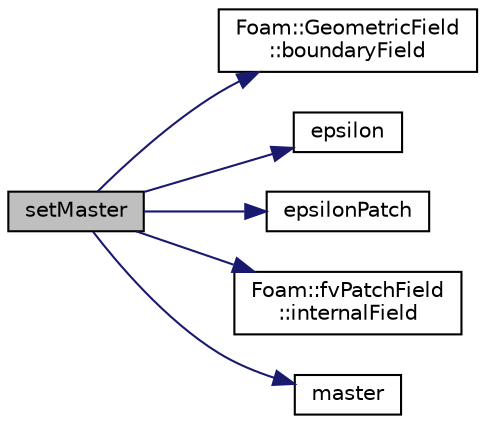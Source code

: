 digraph "setMaster"
{
  bgcolor="transparent";
  edge [fontname="Helvetica",fontsize="10",labelfontname="Helvetica",labelfontsize="10"];
  node [fontname="Helvetica",fontsize="10",shape=record];
  rankdir="LR";
  Node1 [label="setMaster",height=0.2,width=0.4,color="black", fillcolor="grey75", style="filled" fontcolor="black"];
  Node1 -> Node2 [color="midnightblue",fontsize="10",style="solid",fontname="Helvetica"];
  Node2 [label="Foam::GeometricField\l::boundaryField",height=0.2,width=0.4,color="black",URL="$classFoam_1_1GeometricField.html#a6987ef31fb532d0fc43c84eca14fe558",tooltip="Return const-reference to the boundary field. "];
  Node1 -> Node3 [color="midnightblue",fontsize="10",style="solid",fontname="Helvetica"];
  Node3 [label="epsilon",height=0.2,width=0.4,color="black",URL="$classFoam_1_1epsilonWallFunctionFvPatchScalarField.html#aee152a883b06c60cb9cb233b9773942f",tooltip="Return non-const access to the master&#39;s epsilon field. "];
  Node1 -> Node4 [color="midnightblue",fontsize="10",style="solid",fontname="Helvetica"];
  Node4 [label="epsilonPatch",height=0.2,width=0.4,color="black",URL="$classFoam_1_1epsilonWallFunctionFvPatchScalarField.html#ad684192532c35b596d19ec40e95ea6ca",tooltip="Helper function to return non-const access to an epsilon patch. "];
  Node1 -> Node5 [color="midnightblue",fontsize="10",style="solid",fontname="Helvetica"];
  Node5 [label="Foam::fvPatchField\l::internalField",height=0.2,width=0.4,color="black",URL="$classFoam_1_1fvPatchField.html#a056e84dcb5528510380d895b0ba36f3e",tooltip="Return dimensioned internal field reference. "];
  Node1 -> Node6 [color="midnightblue",fontsize="10",style="solid",fontname="Helvetica"];
  Node6 [label="master",height=0.2,width=0.4,color="black",URL="$classFoam_1_1epsilonWallFunctionFvPatchScalarField.html#a1f390c9b065a113c4b6c10e7c650648c",tooltip="Return non-const access to the master patch ID. "];
}
